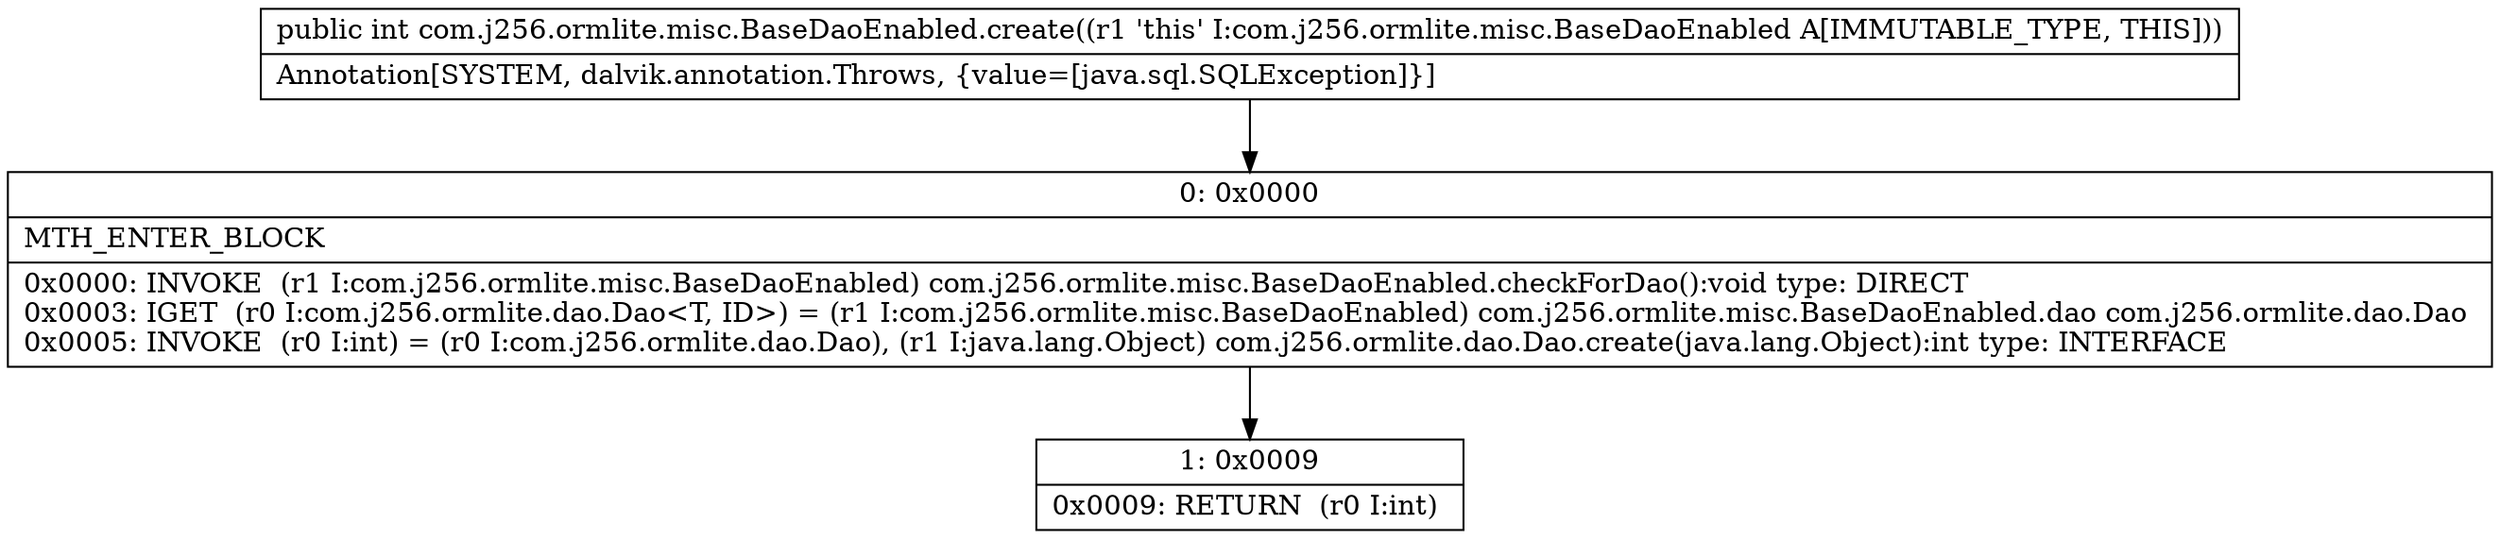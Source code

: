 digraph "CFG forcom.j256.ormlite.misc.BaseDaoEnabled.create()I" {
Node_0 [shape=record,label="{0\:\ 0x0000|MTH_ENTER_BLOCK\l|0x0000: INVOKE  (r1 I:com.j256.ormlite.misc.BaseDaoEnabled) com.j256.ormlite.misc.BaseDaoEnabled.checkForDao():void type: DIRECT \l0x0003: IGET  (r0 I:com.j256.ormlite.dao.Dao\<T, ID\>) = (r1 I:com.j256.ormlite.misc.BaseDaoEnabled) com.j256.ormlite.misc.BaseDaoEnabled.dao com.j256.ormlite.dao.Dao \l0x0005: INVOKE  (r0 I:int) = (r0 I:com.j256.ormlite.dao.Dao), (r1 I:java.lang.Object) com.j256.ormlite.dao.Dao.create(java.lang.Object):int type: INTERFACE \l}"];
Node_1 [shape=record,label="{1\:\ 0x0009|0x0009: RETURN  (r0 I:int) \l}"];
MethodNode[shape=record,label="{public int com.j256.ormlite.misc.BaseDaoEnabled.create((r1 'this' I:com.j256.ormlite.misc.BaseDaoEnabled A[IMMUTABLE_TYPE, THIS]))  | Annotation[SYSTEM, dalvik.annotation.Throws, \{value=[java.sql.SQLException]\}]\l}"];
MethodNode -> Node_0;
Node_0 -> Node_1;
}

